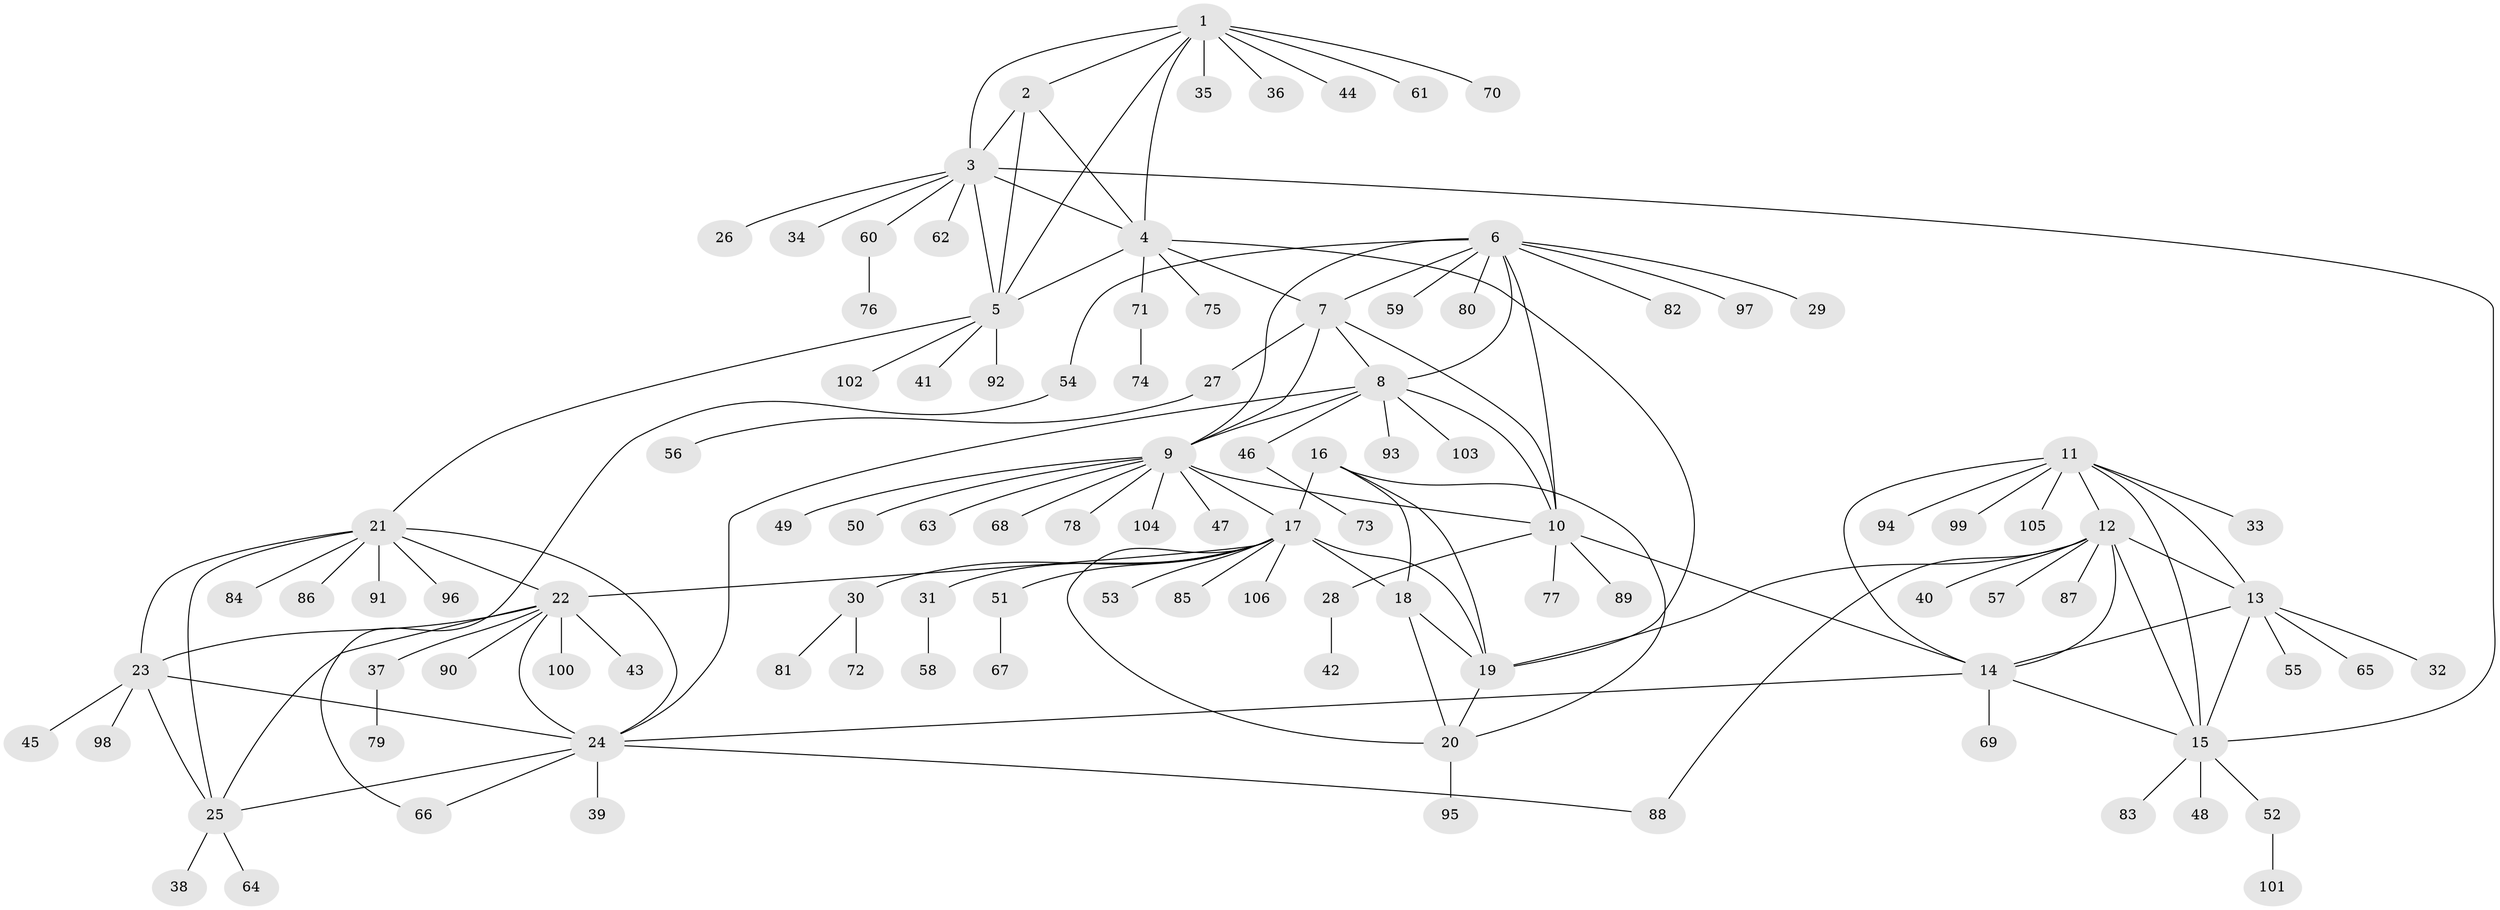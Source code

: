 // coarse degree distribution, {5: 0.07547169811320754, 6: 0.03773584905660377, 2: 0.018867924528301886, 1: 0.8113207547169812, 8: 0.03773584905660377, 23: 0.018867924528301886}
// Generated by graph-tools (version 1.1) at 2025/02/03/05/25 17:02:45]
// undirected, 106 vertices, 143 edges
graph export_dot {
graph [start="1"]
  node [color=gray90,style=filled];
  1;
  2;
  3;
  4;
  5;
  6;
  7;
  8;
  9;
  10;
  11;
  12;
  13;
  14;
  15;
  16;
  17;
  18;
  19;
  20;
  21;
  22;
  23;
  24;
  25;
  26;
  27;
  28;
  29;
  30;
  31;
  32;
  33;
  34;
  35;
  36;
  37;
  38;
  39;
  40;
  41;
  42;
  43;
  44;
  45;
  46;
  47;
  48;
  49;
  50;
  51;
  52;
  53;
  54;
  55;
  56;
  57;
  58;
  59;
  60;
  61;
  62;
  63;
  64;
  65;
  66;
  67;
  68;
  69;
  70;
  71;
  72;
  73;
  74;
  75;
  76;
  77;
  78;
  79;
  80;
  81;
  82;
  83;
  84;
  85;
  86;
  87;
  88;
  89;
  90;
  91;
  92;
  93;
  94;
  95;
  96;
  97;
  98;
  99;
  100;
  101;
  102;
  103;
  104;
  105;
  106;
  1 -- 2;
  1 -- 3;
  1 -- 4;
  1 -- 5;
  1 -- 35;
  1 -- 36;
  1 -- 44;
  1 -- 61;
  1 -- 70;
  2 -- 3;
  2 -- 4;
  2 -- 5;
  3 -- 4;
  3 -- 5;
  3 -- 15;
  3 -- 26;
  3 -- 34;
  3 -- 60;
  3 -- 62;
  4 -- 5;
  4 -- 7;
  4 -- 19;
  4 -- 71;
  4 -- 75;
  5 -- 21;
  5 -- 41;
  5 -- 92;
  5 -- 102;
  6 -- 7;
  6 -- 8;
  6 -- 9;
  6 -- 10;
  6 -- 29;
  6 -- 54;
  6 -- 59;
  6 -- 80;
  6 -- 82;
  6 -- 97;
  7 -- 8;
  7 -- 9;
  7 -- 10;
  7 -- 27;
  8 -- 9;
  8 -- 10;
  8 -- 24;
  8 -- 46;
  8 -- 93;
  8 -- 103;
  9 -- 10;
  9 -- 17;
  9 -- 47;
  9 -- 49;
  9 -- 50;
  9 -- 63;
  9 -- 68;
  9 -- 78;
  9 -- 104;
  10 -- 14;
  10 -- 28;
  10 -- 77;
  10 -- 89;
  11 -- 12;
  11 -- 13;
  11 -- 14;
  11 -- 15;
  11 -- 33;
  11 -- 94;
  11 -- 99;
  11 -- 105;
  12 -- 13;
  12 -- 14;
  12 -- 15;
  12 -- 19;
  12 -- 40;
  12 -- 57;
  12 -- 87;
  12 -- 88;
  13 -- 14;
  13 -- 15;
  13 -- 32;
  13 -- 55;
  13 -- 65;
  14 -- 15;
  14 -- 24;
  14 -- 69;
  15 -- 48;
  15 -- 52;
  15 -- 83;
  16 -- 17;
  16 -- 18;
  16 -- 19;
  16 -- 20;
  17 -- 18;
  17 -- 19;
  17 -- 20;
  17 -- 22;
  17 -- 30;
  17 -- 31;
  17 -- 51;
  17 -- 53;
  17 -- 85;
  17 -- 106;
  18 -- 19;
  18 -- 20;
  19 -- 20;
  20 -- 95;
  21 -- 22;
  21 -- 23;
  21 -- 24;
  21 -- 25;
  21 -- 84;
  21 -- 86;
  21 -- 91;
  21 -- 96;
  22 -- 23;
  22 -- 24;
  22 -- 25;
  22 -- 37;
  22 -- 43;
  22 -- 90;
  22 -- 100;
  23 -- 24;
  23 -- 25;
  23 -- 45;
  23 -- 98;
  24 -- 25;
  24 -- 39;
  24 -- 66;
  24 -- 88;
  25 -- 38;
  25 -- 64;
  27 -- 56;
  28 -- 42;
  30 -- 72;
  30 -- 81;
  31 -- 58;
  37 -- 79;
  46 -- 73;
  51 -- 67;
  52 -- 101;
  54 -- 66;
  60 -- 76;
  71 -- 74;
}
